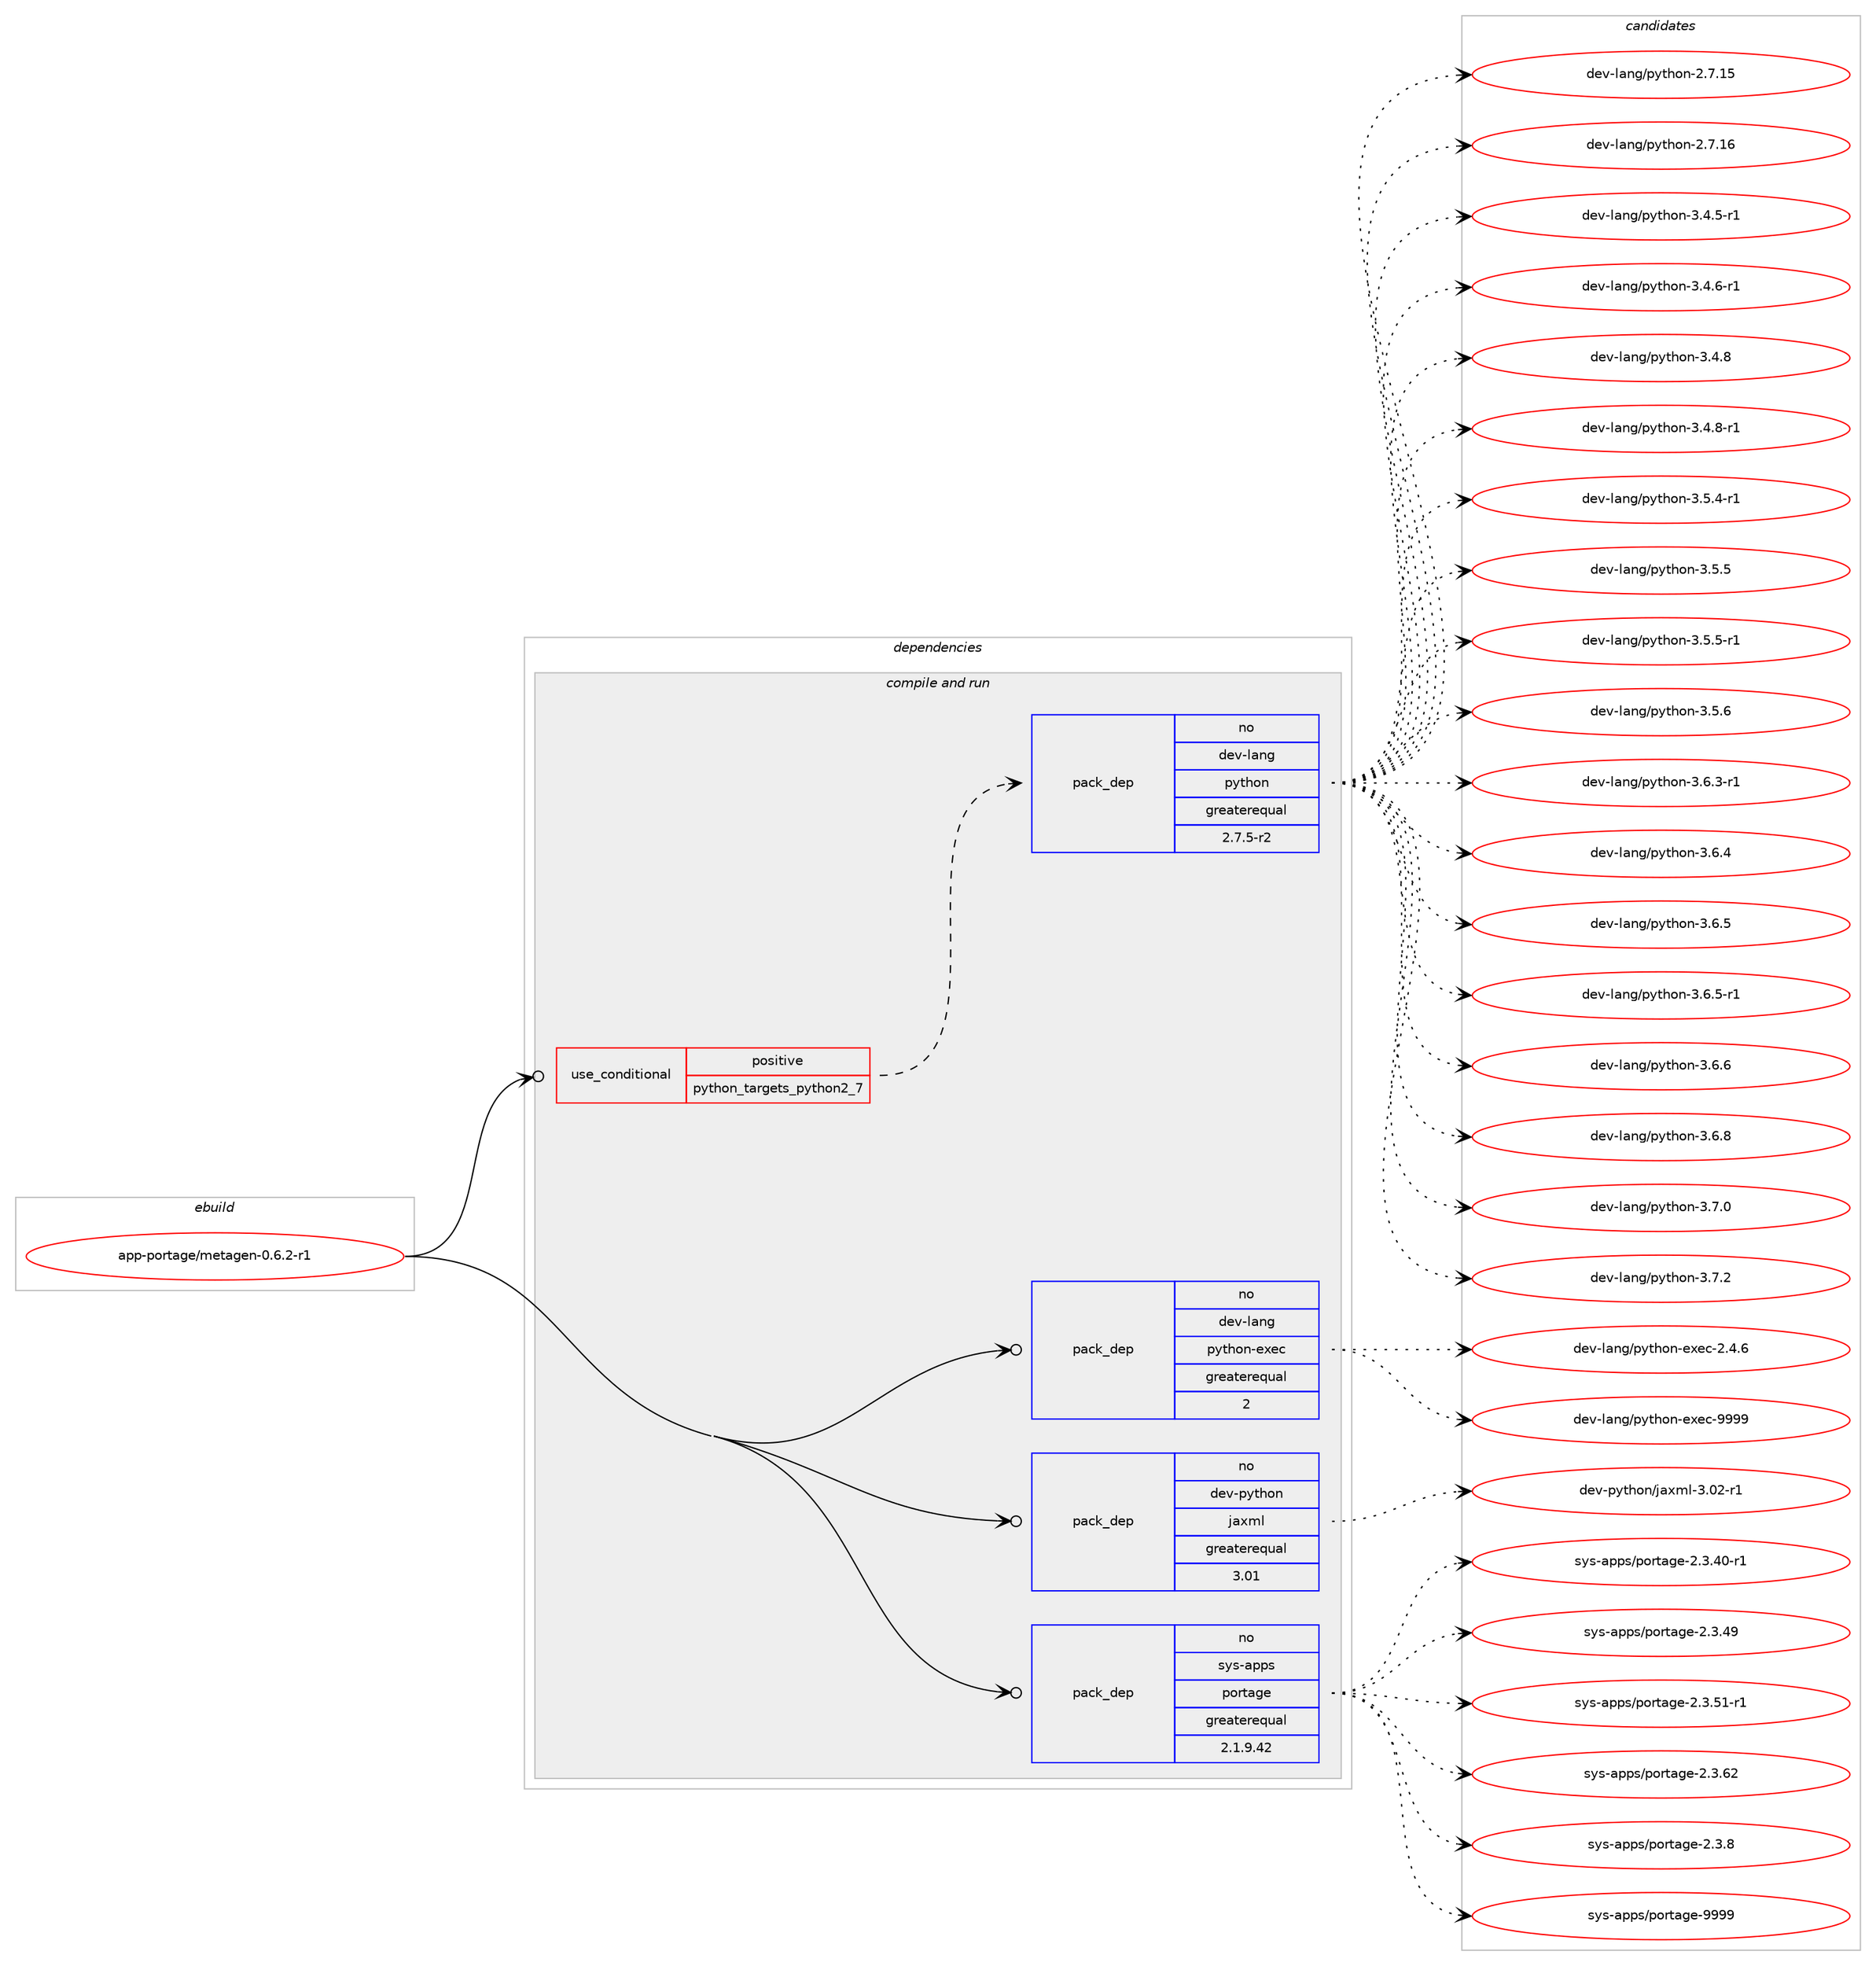 digraph prolog {

# *************
# Graph options
# *************

newrank=true;
concentrate=true;
compound=true;
graph [rankdir=LR,fontname=Helvetica,fontsize=10,ranksep=1.5];#, ranksep=2.5, nodesep=0.2];
edge  [arrowhead=vee];
node  [fontname=Helvetica,fontsize=10];

# **********
# The ebuild
# **********

subgraph cluster_leftcol {
color=gray;
rank=same;
label=<<i>ebuild</i>>;
id [label="app-portage/metagen-0.6.2-r1", color=red, width=4, href="../app-portage/metagen-0.6.2-r1.svg"];
}

# ****************
# The dependencies
# ****************

subgraph cluster_midcol {
color=gray;
label=<<i>dependencies</i>>;
subgraph cluster_compile {
fillcolor="#eeeeee";
style=filled;
label=<<i>compile</i>>;
}
subgraph cluster_compileandrun {
fillcolor="#eeeeee";
style=filled;
label=<<i>compile and run</i>>;
subgraph cond355047 {
dependency1306677 [label=<<TABLE BORDER="0" CELLBORDER="1" CELLSPACING="0" CELLPADDING="4"><TR><TD ROWSPAN="3" CELLPADDING="10">use_conditional</TD></TR><TR><TD>positive</TD></TR><TR><TD>python_targets_python2_7</TD></TR></TABLE>>, shape=none, color=red];
subgraph pack931217 {
dependency1306678 [label=<<TABLE BORDER="0" CELLBORDER="1" CELLSPACING="0" CELLPADDING="4" WIDTH="220"><TR><TD ROWSPAN="6" CELLPADDING="30">pack_dep</TD></TR><TR><TD WIDTH="110">no</TD></TR><TR><TD>dev-lang</TD></TR><TR><TD>python</TD></TR><TR><TD>greaterequal</TD></TR><TR><TD>2.7.5-r2</TD></TR></TABLE>>, shape=none, color=blue];
}
dependency1306677:e -> dependency1306678:w [weight=20,style="dashed",arrowhead="vee"];
}
id:e -> dependency1306677:w [weight=20,style="solid",arrowhead="odotvee"];
subgraph pack931218 {
dependency1306679 [label=<<TABLE BORDER="0" CELLBORDER="1" CELLSPACING="0" CELLPADDING="4" WIDTH="220"><TR><TD ROWSPAN="6" CELLPADDING="30">pack_dep</TD></TR><TR><TD WIDTH="110">no</TD></TR><TR><TD>dev-lang</TD></TR><TR><TD>python-exec</TD></TR><TR><TD>greaterequal</TD></TR><TR><TD>2</TD></TR></TABLE>>, shape=none, color=blue];
}
id:e -> dependency1306679:w [weight=20,style="solid",arrowhead="odotvee"];
subgraph pack931219 {
dependency1306680 [label=<<TABLE BORDER="0" CELLBORDER="1" CELLSPACING="0" CELLPADDING="4" WIDTH="220"><TR><TD ROWSPAN="6" CELLPADDING="30">pack_dep</TD></TR><TR><TD WIDTH="110">no</TD></TR><TR><TD>dev-python</TD></TR><TR><TD>jaxml</TD></TR><TR><TD>greaterequal</TD></TR><TR><TD>3.01</TD></TR></TABLE>>, shape=none, color=blue];
}
id:e -> dependency1306680:w [weight=20,style="solid",arrowhead="odotvee"];
subgraph pack931220 {
dependency1306681 [label=<<TABLE BORDER="0" CELLBORDER="1" CELLSPACING="0" CELLPADDING="4" WIDTH="220"><TR><TD ROWSPAN="6" CELLPADDING="30">pack_dep</TD></TR><TR><TD WIDTH="110">no</TD></TR><TR><TD>sys-apps</TD></TR><TR><TD>portage</TD></TR><TR><TD>greaterequal</TD></TR><TR><TD>2.1.9.42</TD></TR></TABLE>>, shape=none, color=blue];
}
id:e -> dependency1306681:w [weight=20,style="solid",arrowhead="odotvee"];
}
subgraph cluster_run {
fillcolor="#eeeeee";
style=filled;
label=<<i>run</i>>;
}
}

# **************
# The candidates
# **************

subgraph cluster_choices {
rank=same;
color=gray;
label=<<i>candidates</i>>;

subgraph choice931217 {
color=black;
nodesep=1;
choice10010111845108971101034711212111610411111045504655464953 [label="dev-lang/python-2.7.15", color=red, width=4,href="../dev-lang/python-2.7.15.svg"];
choice10010111845108971101034711212111610411111045504655464954 [label="dev-lang/python-2.7.16", color=red, width=4,href="../dev-lang/python-2.7.16.svg"];
choice1001011184510897110103471121211161041111104551465246534511449 [label="dev-lang/python-3.4.5-r1", color=red, width=4,href="../dev-lang/python-3.4.5-r1.svg"];
choice1001011184510897110103471121211161041111104551465246544511449 [label="dev-lang/python-3.4.6-r1", color=red, width=4,href="../dev-lang/python-3.4.6-r1.svg"];
choice100101118451089711010347112121116104111110455146524656 [label="dev-lang/python-3.4.8", color=red, width=4,href="../dev-lang/python-3.4.8.svg"];
choice1001011184510897110103471121211161041111104551465246564511449 [label="dev-lang/python-3.4.8-r1", color=red, width=4,href="../dev-lang/python-3.4.8-r1.svg"];
choice1001011184510897110103471121211161041111104551465346524511449 [label="dev-lang/python-3.5.4-r1", color=red, width=4,href="../dev-lang/python-3.5.4-r1.svg"];
choice100101118451089711010347112121116104111110455146534653 [label="dev-lang/python-3.5.5", color=red, width=4,href="../dev-lang/python-3.5.5.svg"];
choice1001011184510897110103471121211161041111104551465346534511449 [label="dev-lang/python-3.5.5-r1", color=red, width=4,href="../dev-lang/python-3.5.5-r1.svg"];
choice100101118451089711010347112121116104111110455146534654 [label="dev-lang/python-3.5.6", color=red, width=4,href="../dev-lang/python-3.5.6.svg"];
choice1001011184510897110103471121211161041111104551465446514511449 [label="dev-lang/python-3.6.3-r1", color=red, width=4,href="../dev-lang/python-3.6.3-r1.svg"];
choice100101118451089711010347112121116104111110455146544652 [label="dev-lang/python-3.6.4", color=red, width=4,href="../dev-lang/python-3.6.4.svg"];
choice100101118451089711010347112121116104111110455146544653 [label="dev-lang/python-3.6.5", color=red, width=4,href="../dev-lang/python-3.6.5.svg"];
choice1001011184510897110103471121211161041111104551465446534511449 [label="dev-lang/python-3.6.5-r1", color=red, width=4,href="../dev-lang/python-3.6.5-r1.svg"];
choice100101118451089711010347112121116104111110455146544654 [label="dev-lang/python-3.6.6", color=red, width=4,href="../dev-lang/python-3.6.6.svg"];
choice100101118451089711010347112121116104111110455146544656 [label="dev-lang/python-3.6.8", color=red, width=4,href="../dev-lang/python-3.6.8.svg"];
choice100101118451089711010347112121116104111110455146554648 [label="dev-lang/python-3.7.0", color=red, width=4,href="../dev-lang/python-3.7.0.svg"];
choice100101118451089711010347112121116104111110455146554650 [label="dev-lang/python-3.7.2", color=red, width=4,href="../dev-lang/python-3.7.2.svg"];
dependency1306678:e -> choice10010111845108971101034711212111610411111045504655464953:w [style=dotted,weight="100"];
dependency1306678:e -> choice10010111845108971101034711212111610411111045504655464954:w [style=dotted,weight="100"];
dependency1306678:e -> choice1001011184510897110103471121211161041111104551465246534511449:w [style=dotted,weight="100"];
dependency1306678:e -> choice1001011184510897110103471121211161041111104551465246544511449:w [style=dotted,weight="100"];
dependency1306678:e -> choice100101118451089711010347112121116104111110455146524656:w [style=dotted,weight="100"];
dependency1306678:e -> choice1001011184510897110103471121211161041111104551465246564511449:w [style=dotted,weight="100"];
dependency1306678:e -> choice1001011184510897110103471121211161041111104551465346524511449:w [style=dotted,weight="100"];
dependency1306678:e -> choice100101118451089711010347112121116104111110455146534653:w [style=dotted,weight="100"];
dependency1306678:e -> choice1001011184510897110103471121211161041111104551465346534511449:w [style=dotted,weight="100"];
dependency1306678:e -> choice100101118451089711010347112121116104111110455146534654:w [style=dotted,weight="100"];
dependency1306678:e -> choice1001011184510897110103471121211161041111104551465446514511449:w [style=dotted,weight="100"];
dependency1306678:e -> choice100101118451089711010347112121116104111110455146544652:w [style=dotted,weight="100"];
dependency1306678:e -> choice100101118451089711010347112121116104111110455146544653:w [style=dotted,weight="100"];
dependency1306678:e -> choice1001011184510897110103471121211161041111104551465446534511449:w [style=dotted,weight="100"];
dependency1306678:e -> choice100101118451089711010347112121116104111110455146544654:w [style=dotted,weight="100"];
dependency1306678:e -> choice100101118451089711010347112121116104111110455146544656:w [style=dotted,weight="100"];
dependency1306678:e -> choice100101118451089711010347112121116104111110455146554648:w [style=dotted,weight="100"];
dependency1306678:e -> choice100101118451089711010347112121116104111110455146554650:w [style=dotted,weight="100"];
}
subgraph choice931218 {
color=black;
nodesep=1;
choice1001011184510897110103471121211161041111104510112010199455046524654 [label="dev-lang/python-exec-2.4.6", color=red, width=4,href="../dev-lang/python-exec-2.4.6.svg"];
choice10010111845108971101034711212111610411111045101120101994557575757 [label="dev-lang/python-exec-9999", color=red, width=4,href="../dev-lang/python-exec-9999.svg"];
dependency1306679:e -> choice1001011184510897110103471121211161041111104510112010199455046524654:w [style=dotted,weight="100"];
dependency1306679:e -> choice10010111845108971101034711212111610411111045101120101994557575757:w [style=dotted,weight="100"];
}
subgraph choice931219 {
color=black;
nodesep=1;
choice10010111845112121116104111110471069712010910845514648504511449 [label="dev-python/jaxml-3.02-r1", color=red, width=4,href="../dev-python/jaxml-3.02-r1.svg"];
dependency1306680:e -> choice10010111845112121116104111110471069712010910845514648504511449:w [style=dotted,weight="100"];
}
subgraph choice931220 {
color=black;
nodesep=1;
choice11512111545971121121154711211111411697103101455046514652484511449 [label="sys-apps/portage-2.3.40-r1", color=red, width=4,href="../sys-apps/portage-2.3.40-r1.svg"];
choice1151211154597112112115471121111141169710310145504651465257 [label="sys-apps/portage-2.3.49", color=red, width=4,href="../sys-apps/portage-2.3.49.svg"];
choice11512111545971121121154711211111411697103101455046514653494511449 [label="sys-apps/portage-2.3.51-r1", color=red, width=4,href="../sys-apps/portage-2.3.51-r1.svg"];
choice1151211154597112112115471121111141169710310145504651465450 [label="sys-apps/portage-2.3.62", color=red, width=4,href="../sys-apps/portage-2.3.62.svg"];
choice11512111545971121121154711211111411697103101455046514656 [label="sys-apps/portage-2.3.8", color=red, width=4,href="../sys-apps/portage-2.3.8.svg"];
choice115121115459711211211547112111114116971031014557575757 [label="sys-apps/portage-9999", color=red, width=4,href="../sys-apps/portage-9999.svg"];
dependency1306681:e -> choice11512111545971121121154711211111411697103101455046514652484511449:w [style=dotted,weight="100"];
dependency1306681:e -> choice1151211154597112112115471121111141169710310145504651465257:w [style=dotted,weight="100"];
dependency1306681:e -> choice11512111545971121121154711211111411697103101455046514653494511449:w [style=dotted,weight="100"];
dependency1306681:e -> choice1151211154597112112115471121111141169710310145504651465450:w [style=dotted,weight="100"];
dependency1306681:e -> choice11512111545971121121154711211111411697103101455046514656:w [style=dotted,weight="100"];
dependency1306681:e -> choice115121115459711211211547112111114116971031014557575757:w [style=dotted,weight="100"];
}
}

}
